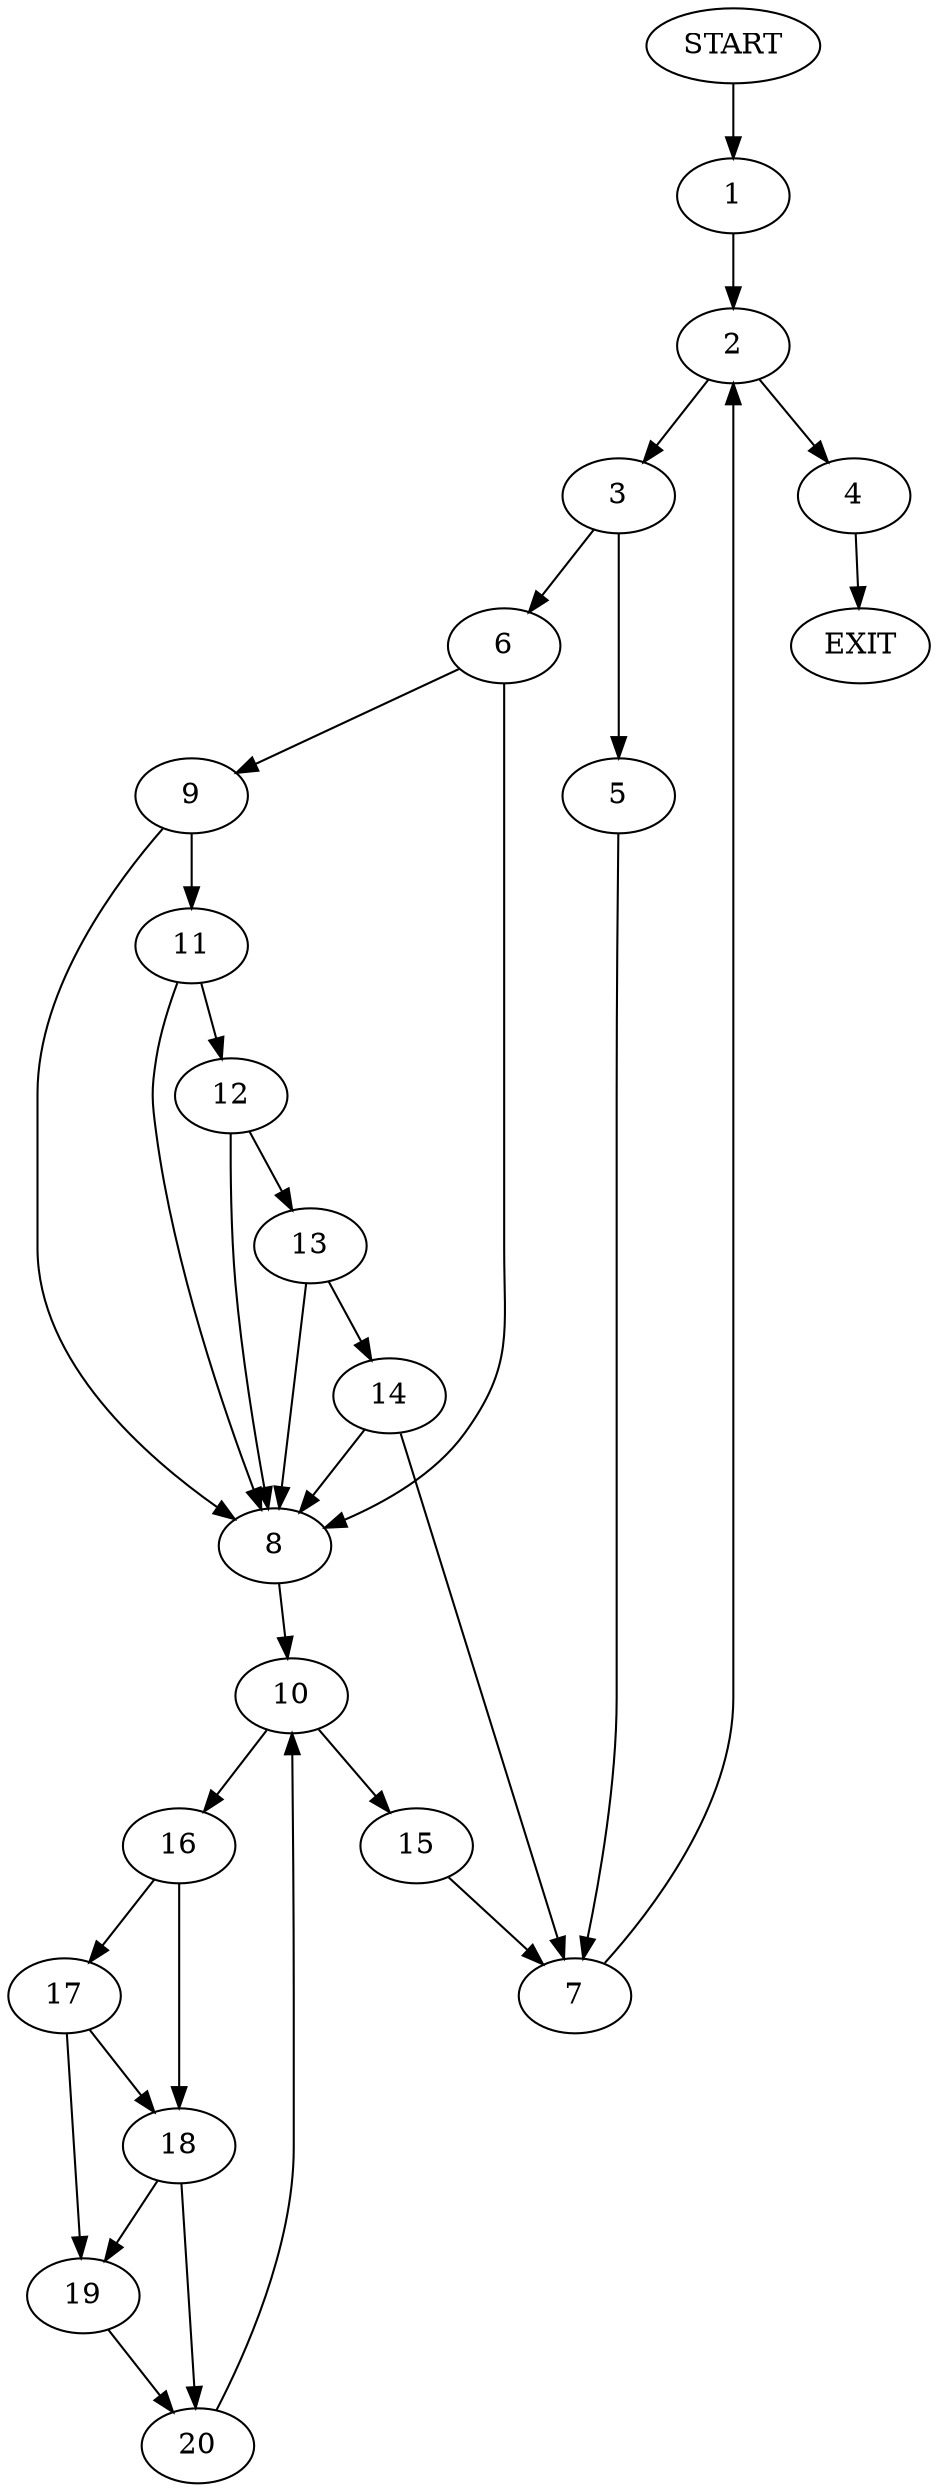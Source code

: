 digraph {
0 [label="START"]
21 [label="EXIT"]
0 -> 1
1 -> 2
2 -> 3
2 -> 4
3 -> 5
3 -> 6
4 -> 21
5 -> 7
6 -> 8
6 -> 9
7 -> 2
8 -> 10
9 -> 8
9 -> 11
11 -> 12
11 -> 8
12 -> 13
12 -> 8
13 -> 8
13 -> 14
14 -> 7
14 -> 8
10 -> 15
10 -> 16
15 -> 7
16 -> 17
16 -> 18
17 -> 19
17 -> 18
18 -> 20
18 -> 19
19 -> 20
20 -> 10
}
